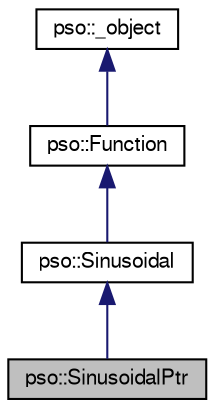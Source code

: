 digraph G
{
  bgcolor="transparent";
  edge [fontname="FreeSans",fontsize=10,labelfontname="FreeSans",labelfontsize=10];
  node [fontname="FreeSans",fontsize=10,shape=record];
  Node1 [label="pso::SinusoidalPtr",height=0.2,width=0.4,color="black", fillcolor="grey75", style="filled" fontcolor="black"];
  Node2 -> Node1 [dir=back,color="midnightblue",fontsize=10,style="solid"];
  Node2 [label="pso::Sinusoidal",height=0.2,width=0.4,color="black",URL="$classpso_1_1Sinusoidal.html"];
  Node3 -> Node2 [dir=back,color="midnightblue",fontsize=10,style="solid"];
  Node3 [label="pso::Function",height=0.2,width=0.4,color="black",URL="$classpso_1_1Function.html"];
  Node4 -> Node3 [dir=back,color="midnightblue",fontsize=10,style="solid"];
  Node4 [label="pso::_object",height=0.2,width=0.4,color="black",URL="$classpso_1_1__object.html"];
}

